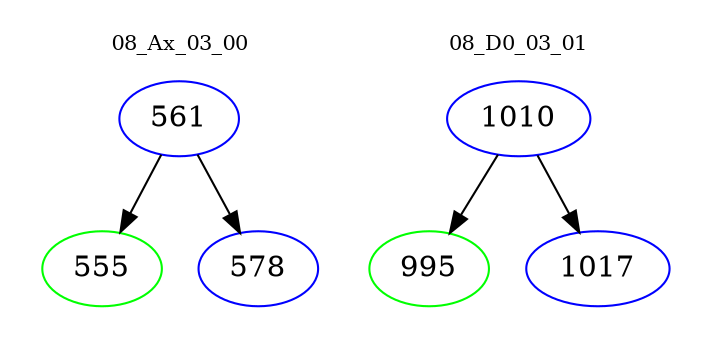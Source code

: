 digraph{
subgraph cluster_0 {
color = white
label = "08_Ax_03_00";
fontsize=10;
T0_561 [label="561", color="blue"]
T0_561 -> T0_555 [color="black"]
T0_555 [label="555", color="green"]
T0_561 -> T0_578 [color="black"]
T0_578 [label="578", color="blue"]
}
subgraph cluster_1 {
color = white
label = "08_D0_03_01";
fontsize=10;
T1_1010 [label="1010", color="blue"]
T1_1010 -> T1_995 [color="black"]
T1_995 [label="995", color="green"]
T1_1010 -> T1_1017 [color="black"]
T1_1017 [label="1017", color="blue"]
}
}
